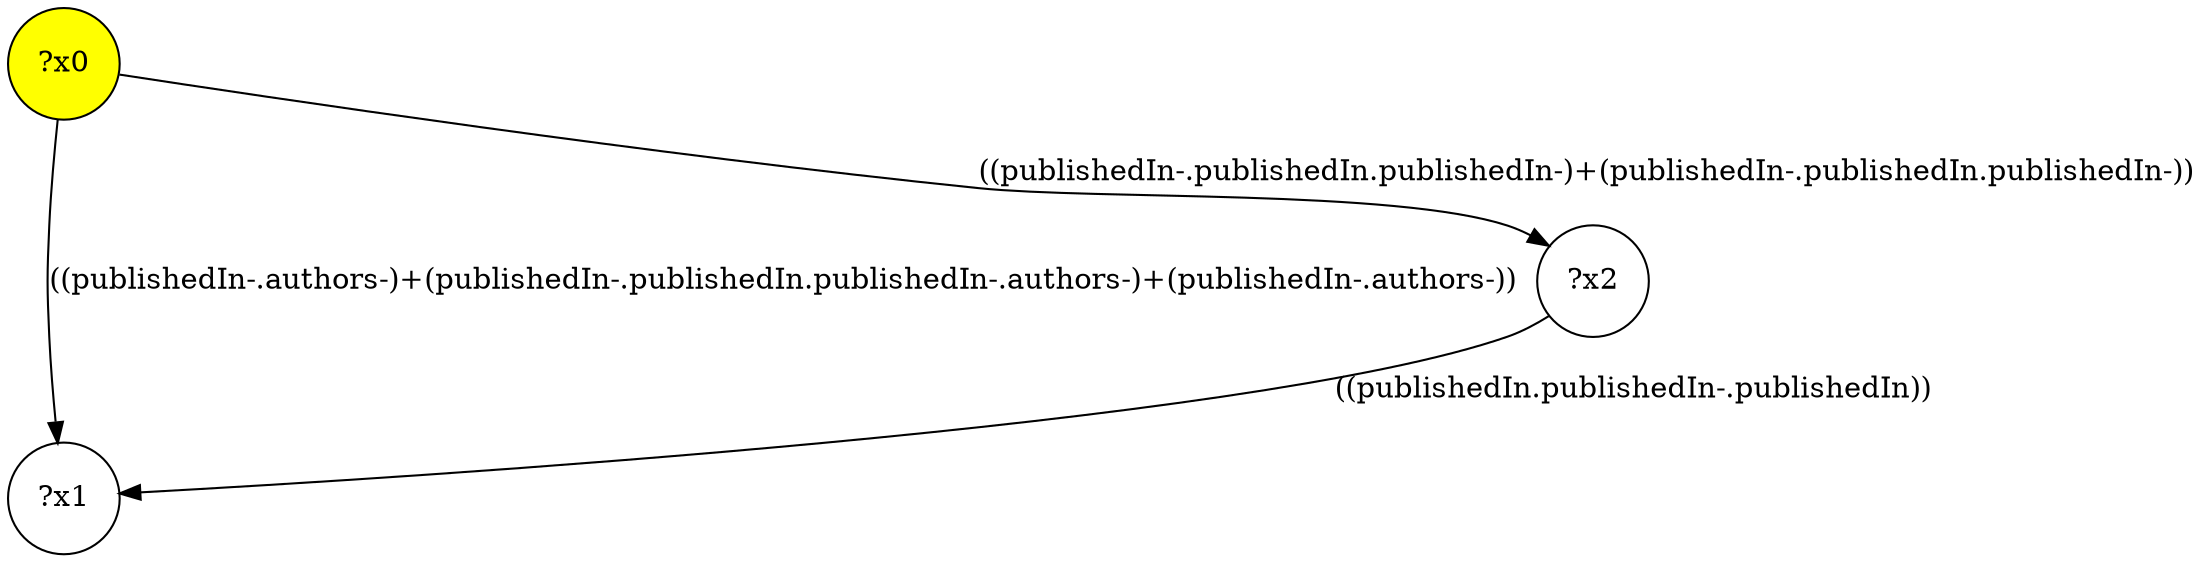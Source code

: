 digraph g {
	x0 [fillcolor="yellow", style="filled," shape=circle, label="?x0"];
	x1 [shape=circle, label="?x1"];
	x0 -> x1 [label="((publishedIn-.authors-)+(publishedIn-.publishedIn.publishedIn-.authors-)+(publishedIn-.authors-))"];
	x2 [shape=circle, label="?x2"];
	x0 -> x2 [label="((publishedIn-.publishedIn.publishedIn-)+(publishedIn-.publishedIn.publishedIn-))"];
	x2 -> x1 [label="((publishedIn.publishedIn-.publishedIn))"];
}

